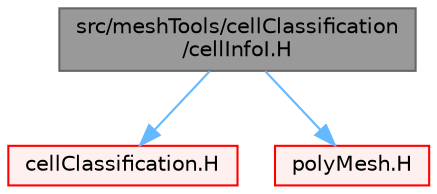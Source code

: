 digraph "src/meshTools/cellClassification/cellInfoI.H"
{
 // LATEX_PDF_SIZE
  bgcolor="transparent";
  edge [fontname=Helvetica,fontsize=10,labelfontname=Helvetica,labelfontsize=10];
  node [fontname=Helvetica,fontsize=10,shape=box,height=0.2,width=0.4];
  Node1 [id="Node000001",label="src/meshTools/cellClassification\l/cellInfoI.H",height=0.2,width=0.4,color="gray40", fillcolor="grey60", style="filled", fontcolor="black",tooltip=" "];
  Node1 -> Node2 [id="edge1_Node000001_Node000002",color="steelblue1",style="solid",tooltip=" "];
  Node2 [id="Node000002",label="cellClassification.H",height=0.2,width=0.4,color="red", fillcolor="#FFF0F0", style="filled",URL="$cellClassification_8H.html",tooltip=" "];
  Node1 -> Node215 [id="edge2_Node000001_Node000215",color="steelblue1",style="solid",tooltip=" "];
  Node215 [id="Node000215",label="polyMesh.H",height=0.2,width=0.4,color="red", fillcolor="#FFF0F0", style="filled",URL="$polyMesh_8H.html",tooltip=" "];
}
